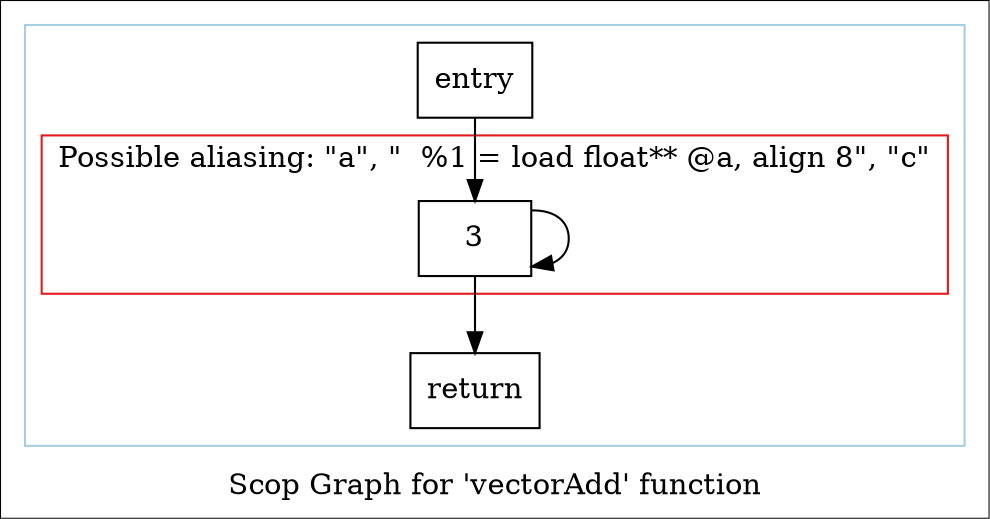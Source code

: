 digraph "Scop Graph for 'vectorAdd' function" {
	label="Scop Graph for 'vectorAdd' function";

	Node0xed0870 [shape=record,label="{entry}"];
	Node0xed0870 -> Node0xed58b0;
	Node0xed58b0 [shape=record,label="{3}"];
	Node0xed58b0 -> Node0xed4c80;
	Node0xed58b0 -> Node0xed58b0[constraint=false];
	Node0xed4c80 [shape=record,label="{return}"];
	colorscheme = "paired12"
        subgraph cluster_0xed0770 {
          label = "";
          style = solid;
          color = 1
          subgraph cluster_0xed0890 {
            label = "Possible aliasing: \"a\", \"  %1 = load float** @a, align 8\", \"c\"";
            style = solid;
            color = 6
            Node0xed58b0;
          }
          Node0xed0870;
          Node0xed4c80;
        }
}
